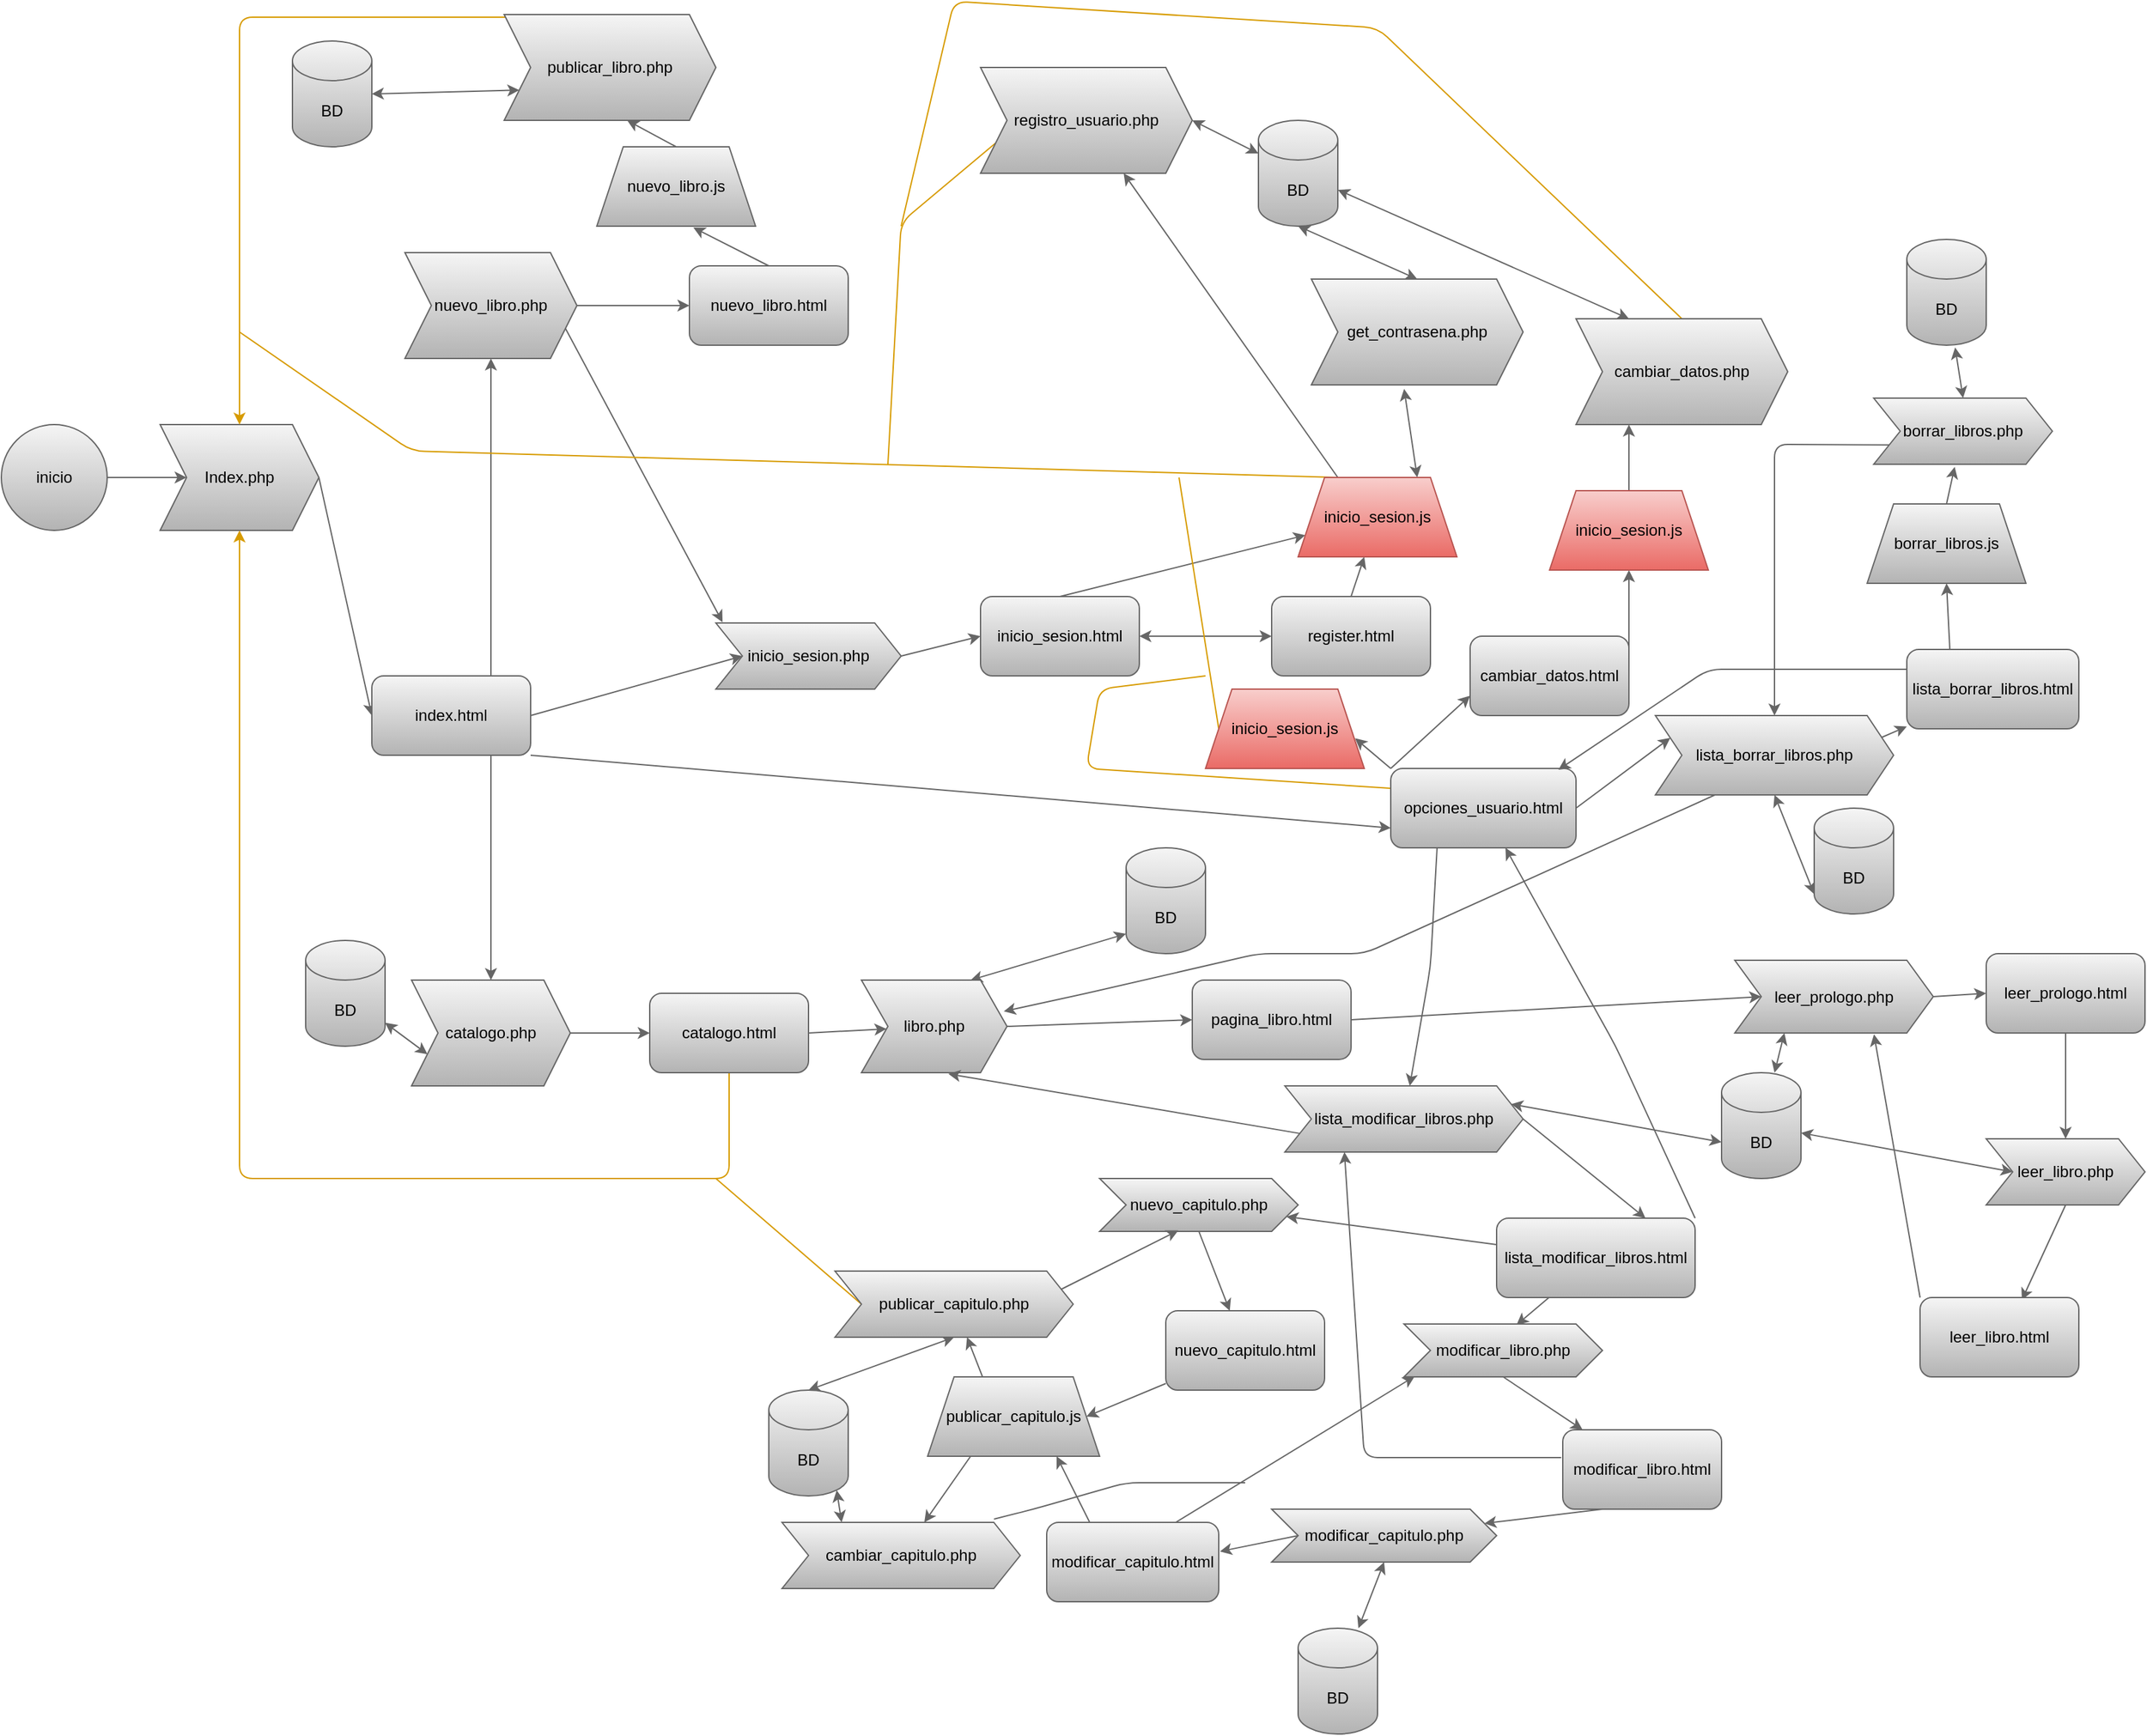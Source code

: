 <mxfile>
    <diagram id="m7AVDyg3nS6jpqkzyXGd" name="Page-1">
        <mxGraphModel dx="1614" dy="2368" grid="1" gridSize="10" guides="1" tooltips="1" connect="1" arrows="1" fold="1" page="1" pageScale="1" pageWidth="850" pageHeight="1100" background="#FFFFFF" math="0" shadow="0">
            <root>
                <mxCell id="0"/>
                <mxCell id="1" parent="0"/>
                <mxCell id="8" style="edgeStyle=none;html=1;exitX=1;exitY=0.5;exitDx=0;exitDy=0;entryX=0;entryY=0.5;entryDx=0;entryDy=0;fontFamily=Helvetica;fontSize=12;fontColor=#000000;fillColor=#f5f5f5;gradientColor=#b3b3b3;strokeColor=#666666;" parent="1" source="3" target="4" edge="1">
                    <mxGeometry relative="1" as="geometry"/>
                </mxCell>
                <mxCell id="3" value="Index.php" style="shape=step;perimeter=stepPerimeter;whiteSpace=wrap;html=1;fixedSize=1;fillColor=#f5f5f5;gradientColor=#b3b3b3;strokeColor=#666666;fontColor=#000000;" parent="1" vertex="1">
                    <mxGeometry x="130" y="200" width="120" height="80" as="geometry"/>
                </mxCell>
                <mxCell id="16" style="edgeStyle=none;shape=connector;rounded=1;html=1;exitX=0.75;exitY=1;exitDx=0;exitDy=0;labelBackgroundColor=default;fontFamily=Helvetica;fontSize=12;fontColor=#000000;startArrow=none;startFill=0;endArrow=classic;strokeColor=#666666;fillColor=#f5f5f5;gradientColor=#b3b3b3;" parent="1" source="4" target="10" edge="1">
                    <mxGeometry relative="1" as="geometry"/>
                </mxCell>
                <mxCell id="19" style="edgeStyle=none;shape=connector;rounded=1;html=1;exitX=0.75;exitY=0;exitDx=0;exitDy=0;labelBackgroundColor=default;fontFamily=Helvetica;fontSize=12;fontColor=#000000;startArrow=none;startFill=0;endArrow=classic;strokeColor=#666666;fillColor=#f5f5f5;gradientColor=#b3b3b3;" parent="1" source="4" target="17" edge="1">
                    <mxGeometry relative="1" as="geometry"/>
                </mxCell>
                <mxCell id="62" style="edgeStyle=none;html=1;exitX=1;exitY=0.5;exitDx=0;exitDy=0;entryX=0;entryY=0.5;entryDx=0;entryDy=0;fillColor=#f5f5f5;strokeColor=#666666;gradientColor=#b3b3b3;" parent="1" source="4" target="61" edge="1">
                    <mxGeometry relative="1" as="geometry">
                        <Array as="points"/>
                    </mxGeometry>
                </mxCell>
                <mxCell id="75" style="edgeStyle=none;html=1;exitX=1;exitY=1;exitDx=0;exitDy=0;fillColor=#f5f5f5;gradientColor=#b3b3b3;strokeColor=#666666;entryX=0;entryY=0.75;entryDx=0;entryDy=0;" parent="1" source="4" target="73" edge="1">
                    <mxGeometry relative="1" as="geometry"/>
                </mxCell>
                <mxCell id="4" value="index.html" style="rounded=1;whiteSpace=wrap;html=1;fillColor=#f5f5f5;gradientColor=#b3b3b3;strokeColor=#666666;fontColor=#000000;" parent="1" vertex="1">
                    <mxGeometry x="290" y="390" width="120" height="60" as="geometry"/>
                </mxCell>
                <mxCell id="18" style="edgeStyle=none;shape=connector;rounded=1;html=1;exitX=1;exitY=0.5;exitDx=0;exitDy=0;entryX=0;entryY=0.5;entryDx=0;entryDy=0;labelBackgroundColor=default;fontFamily=Helvetica;fontSize=12;fontColor=#000000;startArrow=none;startFill=0;endArrow=classic;strokeColor=#666666;fillColor=#f5f5f5;gradientColor=#b3b3b3;" parent="1" source="10" target="12" edge="1">
                    <mxGeometry relative="1" as="geometry"/>
                </mxCell>
                <mxCell id="60" style="edgeStyle=none;shape=connector;rounded=1;html=1;exitX=0;exitY=0.75;exitDx=0;exitDy=0;labelBackgroundColor=default;fontFamily=Helvetica;fontSize=12;fontColor=#000000;startArrow=classic;startFill=1;endArrow=classic;endFill=1;strokeColor=#666666;fillColor=#f5f5f5;gradientColor=#b3b3b3;" parent="1" source="10" target="59" edge="1">
                    <mxGeometry relative="1" as="geometry"/>
                </mxCell>
                <mxCell id="10" value="catalogo.php" style="shape=step;perimeter=stepPerimeter;whiteSpace=wrap;html=1;fixedSize=1;fillColor=#f5f5f5;gradientColor=#b3b3b3;strokeColor=#666666;fontColor=#000000;" parent="1" vertex="1">
                    <mxGeometry x="320" y="620" width="120" height="80" as="geometry"/>
                </mxCell>
                <mxCell id="49" style="edgeStyle=none;shape=connector;rounded=1;html=1;exitX=0.5;exitY=0;exitDx=0;exitDy=0;entryX=0.608;entryY=1.017;entryDx=0;entryDy=0;entryPerimeter=0;labelBackgroundColor=default;fontFamily=Helvetica;fontSize=12;fontColor=#000000;startArrow=none;startFill=0;endArrow=classic;endFill=1;strokeColor=#666666;fillColor=#f5f5f5;gradientColor=#b3b3b3;" parent="1" source="11" target="48" edge="1">
                    <mxGeometry relative="1" as="geometry"/>
                </mxCell>
                <mxCell id="11" value="nuevo_libro.html" style="rounded=1;whiteSpace=wrap;html=1;fillColor=#f5f5f5;gradientColor=#b3b3b3;strokeColor=#666666;fontColor=#000000;" parent="1" vertex="1">
                    <mxGeometry x="530" y="80" width="120" height="60" as="geometry"/>
                </mxCell>
                <mxCell id="26" style="edgeStyle=none;shape=connector;rounded=1;html=1;exitX=0.5;exitY=1;exitDx=0;exitDy=0;entryX=0.5;entryY=1;entryDx=0;entryDy=0;labelBackgroundColor=default;fontFamily=Helvetica;fontSize=12;fontColor=#000000;startArrow=none;startFill=0;endArrow=classic;strokeColor=#d79b00;fillColor=#ffcd28;gradientColor=#ffa500;" parent="1" source="12" target="3" edge="1">
                    <mxGeometry relative="1" as="geometry">
                        <Array as="points">
                            <mxPoint x="560" y="770"/>
                            <mxPoint x="190" y="770"/>
                        </Array>
                    </mxGeometry>
                </mxCell>
                <mxCell id="51" style="edgeStyle=none;shape=connector;rounded=1;html=1;exitX=1;exitY=0.5;exitDx=0;exitDy=0;labelBackgroundColor=default;fontFamily=Helvetica;fontSize=12;fontColor=#000000;startArrow=none;startFill=0;endArrow=classic;endFill=1;strokeColor=#666666;fillColor=#f5f5f5;gradientColor=#b3b3b3;" parent="1" source="12" target="45" edge="1">
                    <mxGeometry relative="1" as="geometry"/>
                </mxCell>
                <mxCell id="12" value="catalogo.html" style="rounded=1;whiteSpace=wrap;html=1;fillColor=#f5f5f5;gradientColor=#b3b3b3;strokeColor=#666666;fontColor=#000000;" parent="1" vertex="1">
                    <mxGeometry x="500" y="630" width="120" height="60" as="geometry"/>
                </mxCell>
                <mxCell id="15" style="edgeStyle=none;shape=connector;rounded=1;html=1;exitX=1;exitY=0.5;exitDx=0;exitDy=0;labelBackgroundColor=default;fontFamily=Helvetica;fontSize=12;fontColor=#000000;startArrow=none;startFill=0;endArrow=classic;strokeColor=#666666;fillColor=#f5f5f5;gradientColor=#b3b3b3;" parent="1" source="14" target="3" edge="1">
                    <mxGeometry relative="1" as="geometry"/>
                </mxCell>
                <mxCell id="14" value="inicio" style="ellipse;whiteSpace=wrap;html=1;aspect=fixed;fontFamily=Helvetica;fontSize=12;fontColor=#000000;strokeColor=#666666;fillColor=#f5f5f5;gradientColor=#b3b3b3;" parent="1" vertex="1">
                    <mxGeometry x="10" y="200" width="80" height="80" as="geometry"/>
                </mxCell>
                <mxCell id="20" style="edgeStyle=none;shape=connector;rounded=1;html=1;exitX=1;exitY=0.5;exitDx=0;exitDy=0;entryX=0;entryY=0.5;entryDx=0;entryDy=0;labelBackgroundColor=default;fontFamily=Helvetica;fontSize=12;fontColor=#000000;startArrow=none;startFill=0;endArrow=classic;strokeColor=#666666;fillColor=#f5f5f5;gradientColor=#b3b3b3;" parent="1" source="17" target="11" edge="1">
                    <mxGeometry relative="1" as="geometry"/>
                </mxCell>
                <mxCell id="72" style="edgeStyle=none;html=1;exitX=1;exitY=0.75;exitDx=0;exitDy=0;entryX=0.036;entryY=-0.012;entryDx=0;entryDy=0;entryPerimeter=0;fillColor=#f5f5f5;gradientColor=#b3b3b3;strokeColor=#666666;" parent="1" source="17" target="61" edge="1">
                    <mxGeometry relative="1" as="geometry"/>
                </mxCell>
                <mxCell id="17" value="nuevo_libro.php" style="shape=step;perimeter=stepPerimeter;whiteSpace=wrap;html=1;fixedSize=1;fillColor=#f5f5f5;gradientColor=#b3b3b3;strokeColor=#666666;fontColor=#000000;" parent="1" vertex="1">
                    <mxGeometry x="315" y="70" width="130" height="80" as="geometry"/>
                </mxCell>
                <mxCell id="31" style="edgeStyle=none;shape=connector;rounded=1;html=1;exitX=0.5;exitY=0;exitDx=0;exitDy=0;labelBackgroundColor=default;fontFamily=Helvetica;fontSize=12;fontColor=#000000;startArrow=none;startFill=0;endArrow=classic;strokeColor=#666666;fillColor=#f5f5f5;gradientColor=#b3b3b3;" parent="1" source="21" target="30" edge="1">
                    <mxGeometry relative="1" as="geometry"/>
                </mxCell>
                <mxCell id="21" value="register.html" style="rounded=1;whiteSpace=wrap;html=1;fillColor=#f5f5f5;gradientColor=#b3b3b3;strokeColor=#666666;fontColor=#000000;" parent="1" vertex="1">
                    <mxGeometry x="970" y="330" width="120" height="60" as="geometry"/>
                </mxCell>
                <mxCell id="25" style="edgeStyle=none;shape=connector;rounded=1;html=1;exitX=0.019;exitY=0.025;exitDx=0;exitDy=0;labelBackgroundColor=default;fontFamily=Helvetica;fontSize=12;fontColor=#000000;startArrow=none;startFill=0;endArrow=classic;strokeColor=#d79b00;fillColor=#ffcd28;gradientColor=#ffa500;exitPerimeter=0;" parent="1" source="23" target="3" edge="1">
                    <mxGeometry relative="1" as="geometry">
                        <Array as="points">
                            <mxPoint x="190" y="-108"/>
                        </Array>
                    </mxGeometry>
                </mxCell>
                <mxCell id="39" style="edgeStyle=none;shape=connector;rounded=1;html=1;exitX=0;exitY=0.75;exitDx=0;exitDy=0;entryX=1;entryY=0.5;entryDx=0;entryDy=0;entryPerimeter=0;labelBackgroundColor=default;fontFamily=Helvetica;fontSize=12;fontColor=#000000;startArrow=classic;startFill=1;endArrow=classic;endFill=1;strokeColor=#666666;fillColor=#f5f5f5;gradientColor=#b3b3b3;" parent="1" source="23" target="38" edge="1">
                    <mxGeometry relative="1" as="geometry"/>
                </mxCell>
                <mxCell id="23" value="publicar_libro.php" style="shape=step;perimeter=stepPerimeter;whiteSpace=wrap;html=1;fixedSize=1;fillColor=#f5f5f5;gradientColor=#b3b3b3;strokeColor=#666666;fontColor=#000000;" parent="1" vertex="1">
                    <mxGeometry x="390" y="-110" width="160" height="80" as="geometry"/>
                </mxCell>
                <mxCell id="32" style="edgeStyle=none;shape=connector;rounded=1;html=1;exitX=0.5;exitY=0;exitDx=0;exitDy=0;labelBackgroundColor=default;fontFamily=Helvetica;fontSize=12;fontColor=#000000;startArrow=none;startFill=0;endArrow=classic;strokeColor=#666666;fillColor=#f5f5f5;gradientColor=#b3b3b3;" parent="1" source="27" target="30" edge="1">
                    <mxGeometry relative="1" as="geometry"/>
                </mxCell>
                <mxCell id="64" style="edgeStyle=none;shape=connector;rounded=1;html=1;exitX=1;exitY=0.5;exitDx=0;exitDy=0;labelBackgroundColor=default;fontFamily=Helvetica;fontSize=11;fontColor=default;endArrow=classic;strokeColor=#666666;fillColor=#f5f5f5;gradientColor=#b3b3b3;startArrow=classic;startFill=1;" parent="1" source="27" target="21" edge="1">
                    <mxGeometry relative="1" as="geometry"/>
                </mxCell>
                <mxCell id="27" value="inicio_sesion.html" style="rounded=1;whiteSpace=wrap;html=1;fillColor=#f5f5f5;gradientColor=#b3b3b3;strokeColor=#666666;fontColor=#000000;" parent="1" vertex="1">
                    <mxGeometry x="750" y="330" width="120" height="60" as="geometry"/>
                </mxCell>
                <mxCell id="37" style="edgeStyle=none;shape=connector;rounded=1;html=1;exitX=0.75;exitY=0;exitDx=0;exitDy=0;entryX=0.438;entryY=1.038;entryDx=0;entryDy=0;entryPerimeter=0;labelBackgroundColor=default;fontFamily=Helvetica;fontSize=12;fontColor=#000000;startArrow=classic;startFill=1;endArrow=classic;strokeColor=#666666;fillColor=#f5f5f5;gradientColor=#b3b3b3;" parent="1" source="30" target="33" edge="1">
                    <mxGeometry relative="1" as="geometry"/>
                </mxCell>
                <mxCell id="42" style="edgeStyle=none;shape=connector;rounded=1;html=1;exitX=0.25;exitY=0;exitDx=0;exitDy=0;labelBackgroundColor=default;fontFamily=Helvetica;fontSize=12;fontColor=#000000;startArrow=none;startFill=0;endArrow=classic;endFill=1;strokeColor=#666666;fillColor=#f5f5f5;gradientColor=#b3b3b3;" parent="1" source="30" target="40" edge="1">
                    <mxGeometry relative="1" as="geometry"/>
                </mxCell>
                <mxCell id="44" style="edgeStyle=none;shape=connector;rounded=1;html=1;exitX=0.25;exitY=0;exitDx=0;exitDy=0;labelBackgroundColor=default;fontFamily=Helvetica;fontSize=12;fontColor=#000000;startArrow=none;startFill=0;endArrow=none;endFill=0;strokeColor=#d79b00;fillColor=#ffcd28;gradientColor=#ffa500;" parent="1" source="30" edge="1">
                    <mxGeometry relative="1" as="geometry">
                        <mxPoint x="190" y="130" as="targetPoint"/>
                        <Array as="points">
                            <mxPoint x="320" y="220"/>
                        </Array>
                    </mxGeometry>
                </mxCell>
                <mxCell id="69" style="edgeStyle=none;shape=connector;rounded=1;html=1;entryX=0.25;entryY=1;entryDx=0;entryDy=0;labelBackgroundColor=default;fontFamily=Helvetica;fontSize=11;fontColor=default;startArrow=none;startFill=0;endArrow=classic;strokeColor=#666666;fillColor=#f5f5f5;gradientColor=#b3b3b3;" parent="1" source="76" target="68" edge="1">
                    <mxGeometry relative="1" as="geometry"/>
                </mxCell>
                <mxCell id="30" value="inicio_sesion.js" style="shape=trapezoid;perimeter=trapezoidPerimeter;whiteSpace=wrap;html=1;fixedSize=1;fontFamily=Helvetica;fontSize=12;strokeColor=#b85450;fillColor=#f8cecc;gradientColor=#ea6b66;" parent="1" vertex="1">
                    <mxGeometry x="990" y="240" width="120" height="60" as="geometry"/>
                </mxCell>
                <mxCell id="35" style="edgeStyle=none;shape=connector;rounded=1;html=1;exitX=0.5;exitY=0;exitDx=0;exitDy=0;entryX=0.5;entryY=1;entryDx=0;entryDy=0;entryPerimeter=0;labelBackgroundColor=default;fontFamily=Helvetica;fontSize=12;fontColor=#000000;startArrow=classic;startFill=1;endArrow=classic;strokeColor=#666666;fillColor=#f5f5f5;gradientColor=#b3b3b3;endFill=1;" parent="1" source="33" target="34" edge="1">
                    <mxGeometry relative="1" as="geometry"/>
                </mxCell>
                <mxCell id="33" value="get_contrasena.php" style="shape=step;perimeter=stepPerimeter;whiteSpace=wrap;html=1;fixedSize=1;fillColor=#f5f5f5;gradientColor=#b3b3b3;strokeColor=#666666;fontColor=#000000;" parent="1" vertex="1">
                    <mxGeometry x="1000" y="90" width="160" height="80" as="geometry"/>
                </mxCell>
                <mxCell id="34" value="BD" style="shape=cylinder3;whiteSpace=wrap;html=1;boundedLbl=1;backgroundOutline=1;size=15;fontFamily=Helvetica;fontSize=12;fontColor=#000000;strokeColor=#666666;fillColor=#f5f5f5;gradientColor=#b3b3b3;" parent="1" vertex="1">
                    <mxGeometry x="960" y="-30" width="60" height="80" as="geometry"/>
                </mxCell>
                <mxCell id="38" value="BD" style="shape=cylinder3;whiteSpace=wrap;html=1;boundedLbl=1;backgroundOutline=1;size=15;fontFamily=Helvetica;fontSize=12;fontColor=#000000;strokeColor=#666666;fillColor=#f5f5f5;gradientColor=#b3b3b3;" parent="1" vertex="1">
                    <mxGeometry x="230" y="-90" width="60" height="80" as="geometry"/>
                </mxCell>
                <mxCell id="41" style="edgeStyle=none;shape=connector;rounded=1;html=1;exitX=1;exitY=0.5;exitDx=0;exitDy=0;labelBackgroundColor=default;fontFamily=Helvetica;fontSize=12;fontColor=#000000;startArrow=classic;startFill=1;endArrow=classic;endFill=1;strokeColor=#666666;fillColor=#f5f5f5;gradientColor=#b3b3b3;" parent="1" source="40" target="34" edge="1">
                    <mxGeometry relative="1" as="geometry"/>
                </mxCell>
                <mxCell id="43" style="edgeStyle=none;shape=connector;rounded=1;html=1;exitX=0;exitY=0.75;exitDx=0;exitDy=0;labelBackgroundColor=default;fontFamily=Helvetica;fontSize=12;fontColor=#000000;startArrow=none;startFill=0;endArrow=none;endFill=0;strokeColor=#d79b00;fillColor=#ffcd28;gradientColor=#ffa500;" parent="1" source="40" edge="1">
                    <mxGeometry relative="1" as="geometry">
                        <mxPoint x="680" y="230" as="targetPoint"/>
                        <Array as="points">
                            <mxPoint x="690" y="47"/>
                        </Array>
                    </mxGeometry>
                </mxCell>
                <mxCell id="40" value="registro_usuario.php" style="shape=step;perimeter=stepPerimeter;whiteSpace=wrap;html=1;fixedSize=1;fillColor=#f5f5f5;gradientColor=#b3b3b3;strokeColor=#666666;fontColor=#000000;" parent="1" vertex="1">
                    <mxGeometry x="750" y="-70" width="160" height="80" as="geometry"/>
                </mxCell>
                <mxCell id="52" style="edgeStyle=none;shape=connector;rounded=1;html=1;exitX=1;exitY=0.5;exitDx=0;exitDy=0;entryX=0;entryY=0.5;entryDx=0;entryDy=0;labelBackgroundColor=default;fontFamily=Helvetica;fontSize=12;fontColor=#000000;startArrow=none;startFill=0;endArrow=classic;endFill=1;strokeColor=#666666;fillColor=#f5f5f5;gradientColor=#b3b3b3;" parent="1" source="45" target="46" edge="1">
                    <mxGeometry relative="1" as="geometry"/>
                </mxCell>
                <mxCell id="57" style="edgeStyle=none;shape=connector;rounded=1;html=1;exitX=0.75;exitY=0;exitDx=0;exitDy=0;entryX=0;entryY=1;entryDx=0;entryDy=-15;entryPerimeter=0;labelBackgroundColor=default;fontFamily=Helvetica;fontSize=12;fontColor=#000000;startArrow=classic;startFill=1;endArrow=classic;endFill=1;strokeColor=#666666;fillColor=#f5f5f5;gradientColor=#b3b3b3;" parent="1" source="45" target="56" edge="1">
                    <mxGeometry relative="1" as="geometry"/>
                </mxCell>
                <mxCell id="45" value="libro.php" style="shape=step;perimeter=stepPerimeter;whiteSpace=wrap;html=1;fixedSize=1;fillColor=#f5f5f5;gradientColor=#b3b3b3;strokeColor=#666666;fontColor=#000000;" parent="1" vertex="1">
                    <mxGeometry x="660" y="620" width="110" height="70" as="geometry"/>
                </mxCell>
                <mxCell id="53" style="edgeStyle=none;shape=connector;rounded=1;html=1;exitX=1;exitY=0.5;exitDx=0;exitDy=0;entryX=0;entryY=0.5;entryDx=0;entryDy=0;labelBackgroundColor=default;fontFamily=Helvetica;fontSize=12;fontColor=#000000;startArrow=none;startFill=0;endArrow=classic;endFill=1;strokeColor=#666666;fillColor=#f5f5f5;gradientColor=#b3b3b3;" parent="1" source="46" target="47" edge="1">
                    <mxGeometry relative="1" as="geometry"/>
                </mxCell>
                <mxCell id="46" value="pagina_libro.html" style="rounded=1;whiteSpace=wrap;html=1;fontFamily=Helvetica;fontSize=12;fontColor=#000000;strokeColor=#666666;fillColor=#f5f5f5;gradientColor=#b3b3b3;" parent="1" vertex="1">
                    <mxGeometry x="910" y="620" width="120" height="60" as="geometry"/>
                </mxCell>
                <mxCell id="55" style="edgeStyle=none;shape=connector;rounded=1;html=1;exitX=1;exitY=0.5;exitDx=0;exitDy=0;entryX=0;entryY=0.5;entryDx=0;entryDy=0;labelBackgroundColor=default;fontFamily=Helvetica;fontSize=12;fontColor=#000000;startArrow=none;startFill=0;endArrow=classic;endFill=1;fillColor=#f5f5f5;gradientColor=#b3b3b3;strokeColor=#666666;strokeWidth=1;" parent="1" source="47" target="54" edge="1">
                    <mxGeometry relative="1" as="geometry"/>
                </mxCell>
                <mxCell id="132" style="edgeStyle=none;shape=connector;rounded=1;html=1;exitX=0.25;exitY=1;exitDx=0;exitDy=0;labelBackgroundColor=default;fontFamily=Helvetica;fontSize=11;fontColor=default;startArrow=classic;startFill=1;endArrow=classic;endFill=1;strokeColor=#666666;strokeWidth=1;fillColor=#f5f5f5;gradientColor=#b3b3b3;" edge="1" parent="1" source="47" target="129">
                    <mxGeometry relative="1" as="geometry"/>
                </mxCell>
                <mxCell id="47" value="leer_prologo.php" style="shape=step;perimeter=stepPerimeter;whiteSpace=wrap;html=1;fixedSize=1;fillColor=#f5f5f5;gradientColor=#b3b3b3;strokeColor=#666666;fontColor=#000000;" parent="1" vertex="1">
                    <mxGeometry x="1320" y="605" width="150" height="55" as="geometry"/>
                </mxCell>
                <mxCell id="50" style="edgeStyle=none;shape=connector;rounded=1;html=1;exitX=0.5;exitY=0;exitDx=0;exitDy=0;entryX=0.581;entryY=1;entryDx=0;entryDy=0;entryPerimeter=0;labelBackgroundColor=default;fontFamily=Helvetica;fontSize=12;fontColor=#000000;startArrow=none;startFill=0;endArrow=classic;endFill=1;strokeColor=#666666;fillColor=#f5f5f5;gradientColor=#b3b3b3;" parent="1" source="48" target="23" edge="1">
                    <mxGeometry relative="1" as="geometry"/>
                </mxCell>
                <mxCell id="48" value="nuevo_libro.js" style="shape=trapezoid;perimeter=trapezoidPerimeter;whiteSpace=wrap;html=1;fixedSize=1;fontFamily=Helvetica;fontSize=12;fontColor=#000000;strokeColor=#666666;fillColor=#f5f5f5;gradientColor=#b3b3b3;" parent="1" vertex="1">
                    <mxGeometry x="460" y="-10" width="120" height="60" as="geometry"/>
                </mxCell>
                <mxCell id="137" style="edgeStyle=none;shape=connector;rounded=1;html=1;exitX=0.5;exitY=1;exitDx=0;exitDy=0;labelBackgroundColor=default;fontFamily=Helvetica;fontSize=11;fontColor=default;startArrow=none;startFill=0;endArrow=classic;endFill=1;strokeColor=#666666;strokeWidth=1;fillColor=#f5f5f5;gradientColor=#b3b3b3;" edge="1" parent="1" source="54" target="131">
                    <mxGeometry relative="1" as="geometry"/>
                </mxCell>
                <mxCell id="54" value="leer_prologo.html" style="rounded=1;whiteSpace=wrap;html=1;fontFamily=Helvetica;fontSize=12;fontColor=#000000;strokeColor=#666666;fillColor=#f5f5f5;gradientColor=#b3b3b3;" parent="1" vertex="1">
                    <mxGeometry x="1510" y="600" width="120" height="60" as="geometry"/>
                </mxCell>
                <mxCell id="56" value="BD" style="shape=cylinder3;whiteSpace=wrap;html=1;boundedLbl=1;backgroundOutline=1;size=15;fontFamily=Helvetica;fontSize=12;fontColor=#000000;strokeColor=#666666;fillColor=#f5f5f5;gradientColor=#b3b3b3;" parent="1" vertex="1">
                    <mxGeometry x="860" y="520" width="60" height="80" as="geometry"/>
                </mxCell>
                <mxCell id="59" value="BD" style="shape=cylinder3;whiteSpace=wrap;html=1;boundedLbl=1;backgroundOutline=1;size=15;fontFamily=Helvetica;fontSize=12;fontColor=#000000;strokeColor=#666666;fillColor=#f5f5f5;gradientColor=#b3b3b3;" parent="1" vertex="1">
                    <mxGeometry x="240" y="590" width="60" height="80" as="geometry"/>
                </mxCell>
                <mxCell id="63" style="edgeStyle=none;html=1;exitX=1;exitY=0.5;exitDx=0;exitDy=0;entryX=0;entryY=0.5;entryDx=0;entryDy=0;fillColor=#f5f5f5;strokeColor=#666666;gradientColor=#b3b3b3;" parent="1" source="61" target="27" edge="1">
                    <mxGeometry relative="1" as="geometry"/>
                </mxCell>
                <mxCell id="66" style="edgeStyle=none;shape=connector;rounded=1;html=1;exitX=0;exitY=0;exitDx=0;exitDy=0;entryX=0;entryY=0.75;entryDx=0;entryDy=0;labelBackgroundColor=default;fontFamily=Helvetica;fontSize=11;fontColor=default;startArrow=none;startFill=0;endArrow=classic;strokeColor=#666666;fillColor=#f5f5f5;gradientColor=#b3b3b3;" parent="1" source="73" target="65" edge="1">
                    <mxGeometry relative="1" as="geometry"/>
                </mxCell>
                <mxCell id="61" value="inicio_sesion.php" style="shape=step;perimeter=stepPerimeter;whiteSpace=wrap;html=1;fixedSize=1;fillColor=#f5f5f5;gradientColor=#b3b3b3;strokeColor=#666666;fontColor=#000000;" parent="1" vertex="1">
                    <mxGeometry x="550" y="350" width="140" height="50" as="geometry"/>
                </mxCell>
                <mxCell id="67" style="edgeStyle=none;shape=connector;rounded=1;html=1;exitX=1;exitY=0.5;exitDx=0;exitDy=0;labelBackgroundColor=default;fontFamily=Helvetica;fontSize=11;fontColor=default;startArrow=none;startFill=0;endArrow=classic;strokeColor=#666666;fillColor=#f5f5f5;gradientColor=#b3b3b3;" parent="1" source="65" target="76" edge="1">
                    <mxGeometry relative="1" as="geometry"/>
                </mxCell>
                <mxCell id="65" value="cambiar_datos.html" style="rounded=1;whiteSpace=wrap;html=1;fillColor=#f5f5f5;gradientColor=#b3b3b3;strokeColor=#666666;fontColor=#000000;" parent="1" vertex="1">
                    <mxGeometry x="1120" y="360" width="120" height="60" as="geometry"/>
                </mxCell>
                <mxCell id="70" style="edgeStyle=none;shape=connector;rounded=1;html=1;exitX=0.25;exitY=0;exitDx=0;exitDy=0;entryX=1;entryY=0;entryDx=0;entryDy=52.5;entryPerimeter=0;labelBackgroundColor=default;fontFamily=Helvetica;fontSize=11;fontColor=default;startArrow=classic;startFill=1;endArrow=classic;strokeColor=#666666;fillColor=#f5f5f5;gradientColor=#b3b3b3;" parent="1" source="68" target="34" edge="1">
                    <mxGeometry relative="1" as="geometry"/>
                </mxCell>
                <mxCell id="71" style="edgeStyle=none;shape=connector;rounded=1;html=1;exitX=0.5;exitY=0;exitDx=0;exitDy=0;labelBackgroundColor=default;fontFamily=Helvetica;fontSize=11;fontColor=default;startArrow=none;startFill=0;endArrow=none;strokeColor=#d79b00;fillColor=#ffcd28;gradientColor=#ffa500;endFill=0;" parent="1" source="68" edge="1">
                    <mxGeometry relative="1" as="geometry">
                        <mxPoint x="690" y="50" as="targetPoint"/>
                        <Array as="points">
                            <mxPoint x="1050" y="-100"/>
                            <mxPoint x="730" y="-120"/>
                        </Array>
                    </mxGeometry>
                </mxCell>
                <mxCell id="68" value="cambiar_datos.php" style="shape=step;perimeter=stepPerimeter;whiteSpace=wrap;html=1;fixedSize=1;fillColor=#f5f5f5;gradientColor=#b3b3b3;strokeColor=#666666;fontColor=#000000;" parent="1" vertex="1">
                    <mxGeometry x="1200" y="120" width="160" height="80" as="geometry"/>
                </mxCell>
                <mxCell id="78" style="edgeStyle=none;shape=connector;rounded=1;html=1;exitX=0;exitY=0;exitDx=0;exitDy=0;entryX=0.942;entryY=0.62;entryDx=0;entryDy=0;entryPerimeter=0;labelBackgroundColor=default;fontFamily=Helvetica;fontSize=11;fontColor=default;endArrow=classic;strokeColor=#666666;fillColor=#f5f5f5;gradientColor=#b3b3b3;" parent="1" source="73" target="77" edge="1">
                    <mxGeometry relative="1" as="geometry"/>
                </mxCell>
                <mxCell id="82" style="edgeStyle=none;shape=connector;rounded=1;html=1;exitX=1;exitY=0.5;exitDx=0;exitDy=0;entryX=0;entryY=0.25;entryDx=0;entryDy=0;labelBackgroundColor=default;fontFamily=Helvetica;fontSize=11;fontColor=default;endArrow=classic;endFill=1;strokeColor=#666666;fillColor=#f5f5f5;gradientColor=#b3b3b3;startArrow=none;startFill=0;" parent="1" source="73" target="80" edge="1">
                    <mxGeometry relative="1" as="geometry"/>
                </mxCell>
                <mxCell id="83" style="edgeStyle=none;shape=connector;rounded=1;html=1;exitX=0.25;exitY=1;exitDx=0;exitDy=0;labelBackgroundColor=default;fontFamily=Helvetica;fontSize=11;fontColor=default;endArrow=classic;endFill=1;strokeColor=#666666;fillColor=#f5f5f5;gradientColor=#b3b3b3;startArrow=none;startFill=0;" parent="1" source="73" target="81" edge="1">
                    <mxGeometry relative="1" as="geometry">
                        <Array as="points">
                            <mxPoint x="1090" y="610"/>
                        </Array>
                    </mxGeometry>
                </mxCell>
                <mxCell id="123" style="edgeStyle=none;html=1;exitX=0;exitY=0.25;exitDx=0;exitDy=0;fillColor=#ffcd28;gradientColor=#ffa500;strokeColor=#d79b00;endArrow=none;endFill=0;" edge="1" parent="1" source="73">
                    <mxGeometry relative="1" as="geometry">
                        <mxPoint x="920" y="390" as="targetPoint"/>
                        <Array as="points">
                            <mxPoint x="830" y="460"/>
                            <mxPoint x="840" y="400"/>
                        </Array>
                    </mxGeometry>
                </mxCell>
                <mxCell id="73" value="opciones_usuario.html" style="rounded=1;whiteSpace=wrap;html=1;fillColor=#f5f5f5;gradientColor=#b3b3b3;strokeColor=#666666;fontColor=#000000;" parent="1" vertex="1">
                    <mxGeometry x="1060" y="460" width="140" height="60" as="geometry"/>
                </mxCell>
                <mxCell id="76" value="inicio_sesion.js" style="shape=trapezoid;perimeter=trapezoidPerimeter;whiteSpace=wrap;html=1;fixedSize=1;fontFamily=Helvetica;fontSize=12;strokeColor=#b85450;fillColor=#f8cecc;gradientColor=#ea6b66;" parent="1" vertex="1">
                    <mxGeometry x="1180" y="250" width="120" height="60" as="geometry"/>
                </mxCell>
                <mxCell id="79" style="edgeStyle=none;shape=connector;rounded=1;html=1;exitX=0;exitY=0.5;exitDx=0;exitDy=0;labelBackgroundColor=default;fontFamily=Helvetica;fontSize=11;fontColor=default;endArrow=none;strokeColor=#d79b00;fillColor=#ffcd28;gradientColor=#ffa500;endFill=0;" parent="1" source="77" edge="1">
                    <mxGeometry relative="1" as="geometry">
                        <mxPoint x="900" y="240" as="targetPoint"/>
                    </mxGeometry>
                </mxCell>
                <mxCell id="77" value="inicio_sesion.js" style="shape=trapezoid;perimeter=trapezoidPerimeter;whiteSpace=wrap;html=1;fixedSize=1;fontFamily=Helvetica;fontSize=12;strokeColor=#b85450;fillColor=#f8cecc;gradientColor=#ea6b66;" parent="1" vertex="1">
                    <mxGeometry x="920" y="400" width="120" height="60" as="geometry"/>
                </mxCell>
                <mxCell id="85" style="edgeStyle=none;shape=connector;rounded=1;html=1;exitX=1;exitY=0.25;exitDx=0;exitDy=0;labelBackgroundColor=default;fontFamily=Helvetica;fontSize=11;fontColor=default;endArrow=classic;endFill=1;strokeColor=#666666;fillColor=#f5f5f5;gradientColor=#b3b3b3;" parent="1" source="80" target="84" edge="1">
                    <mxGeometry relative="1" as="geometry"/>
                </mxCell>
                <mxCell id="122" style="edgeStyle=none;shape=connector;rounded=1;html=1;exitX=0.25;exitY=1;exitDx=0;exitDy=0;labelBackgroundColor=default;fontFamily=Helvetica;fontSize=11;fontColor=default;startArrow=none;startFill=0;endArrow=classic;endFill=1;strokeColor=#666666;fillColor=#f5f5f5;gradientColor=#b3b3b3;entryX=0.978;entryY=0.338;entryDx=0;entryDy=0;entryPerimeter=0;" parent="1" source="80" target="45" edge="1">
                    <mxGeometry relative="1" as="geometry">
                        <Array as="points">
                            <mxPoint x="1040" y="600"/>
                            <mxPoint x="960" y="600"/>
                            <mxPoint x="830" y="630"/>
                        </Array>
                    </mxGeometry>
                </mxCell>
                <mxCell id="141" style="edgeStyle=none;shape=connector;rounded=1;html=1;exitX=0.5;exitY=1;exitDx=0;exitDy=0;entryX=0;entryY=1;entryDx=0;entryDy=-15;entryPerimeter=0;labelBackgroundColor=default;fontFamily=Helvetica;fontSize=11;fontColor=default;startArrow=classic;startFill=1;endArrow=classic;endFill=1;strokeColor=#666666;strokeWidth=1;fillColor=#f5f5f5;gradientColor=#b3b3b3;" edge="1" parent="1" source="80" target="140">
                    <mxGeometry relative="1" as="geometry"/>
                </mxCell>
                <mxCell id="80" value="lista_borrar_libros.php" style="shape=step;perimeter=stepPerimeter;whiteSpace=wrap;html=1;fixedSize=1;fillColor=#f5f5f5;gradientColor=#b3b3b3;strokeColor=#666666;fontColor=#000000;" parent="1" vertex="1">
                    <mxGeometry x="1260" y="420" width="180" height="60" as="geometry"/>
                </mxCell>
                <mxCell id="87" style="edgeStyle=none;shape=connector;rounded=1;html=1;exitX=1;exitY=0.5;exitDx=0;exitDy=0;entryX=0.75;entryY=0;entryDx=0;entryDy=0;labelBackgroundColor=default;fontFamily=Helvetica;fontSize=11;fontColor=default;endArrow=classic;endFill=1;strokeColor=#666666;fillColor=#f5f5f5;gradientColor=#b3b3b3;" parent="1" source="81" target="86" edge="1">
                    <mxGeometry relative="1" as="geometry"/>
                </mxCell>
                <mxCell id="121" style="edgeStyle=none;shape=connector;rounded=1;html=1;exitX=0;exitY=0.75;exitDx=0;exitDy=0;entryX=0.597;entryY=1.013;entryDx=0;entryDy=0;entryPerimeter=0;labelBackgroundColor=default;fontFamily=Helvetica;fontSize=11;fontColor=default;startArrow=none;startFill=0;endArrow=classic;endFill=1;strokeColor=#666666;fillColor=#f5f5f5;gradientColor=#b3b3b3;" parent="1" source="81" target="45" edge="1">
                    <mxGeometry relative="1" as="geometry"/>
                </mxCell>
                <mxCell id="130" style="edgeStyle=none;shape=connector;rounded=1;html=1;exitX=1;exitY=0.25;exitDx=0;exitDy=0;entryX=0;entryY=0;entryDx=0;entryDy=52.5;entryPerimeter=0;labelBackgroundColor=default;fontFamily=Helvetica;fontSize=11;fontColor=default;startArrow=classic;startFill=1;endArrow=classic;endFill=1;strokeColor=#666666;strokeWidth=1;fillColor=#f5f5f5;gradientColor=#b3b3b3;" edge="1" parent="1" source="81" target="129">
                    <mxGeometry relative="1" as="geometry"/>
                </mxCell>
                <mxCell id="81" value="lista_modificar_libros.php" style="shape=step;perimeter=stepPerimeter;whiteSpace=wrap;html=1;fixedSize=1;fillColor=#f5f5f5;gradientColor=#b3b3b3;strokeColor=#666666;fontColor=#000000;" parent="1" vertex="1">
                    <mxGeometry x="980" y="700" width="180" height="50" as="geometry"/>
                </mxCell>
                <mxCell id="89" style="edgeStyle=none;shape=connector;rounded=1;html=1;exitX=0.25;exitY=0;exitDx=0;exitDy=0;entryX=0.5;entryY=1;entryDx=0;entryDy=0;labelBackgroundColor=default;fontFamily=Helvetica;fontSize=11;fontColor=default;endArrow=classic;endFill=1;strokeColor=#666666;fillColor=#f5f5f5;gradientColor=#b3b3b3;" parent="1" source="84" target="88" edge="1">
                    <mxGeometry relative="1" as="geometry"/>
                </mxCell>
                <mxCell id="127" style="edgeStyle=none;shape=connector;rounded=1;html=1;exitX=0;exitY=0.25;exitDx=0;exitDy=0;labelBackgroundColor=default;fontFamily=Helvetica;fontSize=11;fontColor=default;startArrow=none;startFill=0;endArrow=classic;endFill=1;strokeColor=#666666;fillColor=#f5f5f5;gradientColor=#b3b3b3;entryX=0.905;entryY=0.017;entryDx=0;entryDy=0;entryPerimeter=0;" edge="1" parent="1" source="84" target="73">
                    <mxGeometry relative="1" as="geometry">
                        <mxPoint x="1280" y="385.286" as="targetPoint"/>
                        <Array as="points">
                            <mxPoint x="1300" y="385"/>
                        </Array>
                    </mxGeometry>
                </mxCell>
                <mxCell id="84" value="lista_borrar_libros.html" style="rounded=1;whiteSpace=wrap;html=1;fillColor=#f5f5f5;gradientColor=#b3b3b3;strokeColor=#666666;fontColor=#000000;" parent="1" vertex="1">
                    <mxGeometry x="1450" y="370" width="130" height="60" as="geometry"/>
                </mxCell>
                <mxCell id="97" style="edgeStyle=none;shape=connector;rounded=1;html=1;entryX=0.567;entryY=0.018;entryDx=0;entryDy=0;entryPerimeter=0;labelBackgroundColor=default;fontFamily=Helvetica;fontSize=11;fontColor=default;startArrow=none;startFill=0;endArrow=classic;endFill=1;strokeColor=#666666;fillColor=#f5f5f5;gradientColor=#b3b3b3;" parent="1" source="86" target="95" edge="1">
                    <mxGeometry relative="1" as="geometry"/>
                </mxCell>
                <mxCell id="98" style="edgeStyle=none;shape=connector;rounded=1;html=1;labelBackgroundColor=default;fontFamily=Helvetica;fontSize=11;fontColor=default;startArrow=none;startFill=0;endArrow=classic;endFill=1;strokeColor=#666666;fillColor=#f5f5f5;gradientColor=#b3b3b3;" parent="1" source="86" target="96" edge="1">
                    <mxGeometry relative="1" as="geometry"/>
                </mxCell>
                <mxCell id="128" style="edgeStyle=none;shape=connector;rounded=1;html=1;exitX=1;exitY=0;exitDx=0;exitDy=0;labelBackgroundColor=default;fontFamily=Helvetica;fontSize=11;fontColor=default;startArrow=none;startFill=0;endArrow=classic;endFill=1;strokeColor=#666666;fillColor=#f5f5f5;gradientColor=#b3b3b3;" edge="1" parent="1" source="86" target="73">
                    <mxGeometry relative="1" as="geometry">
                        <Array as="points">
                            <mxPoint x="1230" y="670"/>
                        </Array>
                    </mxGeometry>
                </mxCell>
                <mxCell id="86" value="lista_modificar_libros.html" style="rounded=1;whiteSpace=wrap;html=1;fillColor=#f5f5f5;gradientColor=#b3b3b3;strokeColor=#666666;fontColor=#000000;" parent="1" vertex="1">
                    <mxGeometry x="1140" y="800" width="150" height="60" as="geometry"/>
                </mxCell>
                <mxCell id="91" style="edgeStyle=none;shape=connector;rounded=1;html=1;exitX=0.5;exitY=0;exitDx=0;exitDy=0;entryX=0.453;entryY=1.039;entryDx=0;entryDy=0;entryPerimeter=0;labelBackgroundColor=default;fontFamily=Helvetica;fontSize=11;fontColor=default;endArrow=classic;endFill=1;strokeColor=#666666;fillColor=#f5f5f5;gradientColor=#b3b3b3;" parent="1" source="88" target="90" edge="1">
                    <mxGeometry relative="1" as="geometry"/>
                </mxCell>
                <mxCell id="88" value="borrar_libros.js" style="shape=trapezoid;perimeter=trapezoidPerimeter;whiteSpace=wrap;html=1;fixedSize=1;fontFamily=Helvetica;fontSize=12;fontColor=#000000;strokeColor=#666666;fillColor=#f5f5f5;gradientColor=#b3b3b3;" parent="1" vertex="1">
                    <mxGeometry x="1420" y="260" width="120" height="60" as="geometry"/>
                </mxCell>
                <mxCell id="92" style="edgeStyle=none;shape=connector;rounded=1;html=1;exitX=0;exitY=0.75;exitDx=0;exitDy=0;labelBackgroundColor=default;fontFamily=Helvetica;fontSize=11;fontColor=default;endArrow=classic;endFill=1;strokeColor=#666666;fillColor=#f5f5f5;gradientColor=#b3b3b3;" parent="1" source="90" target="80" edge="1">
                    <mxGeometry relative="1" as="geometry">
                        <Array as="points">
                            <mxPoint x="1350" y="215"/>
                        </Array>
                    </mxGeometry>
                </mxCell>
                <mxCell id="94" style="edgeStyle=none;shape=connector;rounded=1;html=1;exitX=0.5;exitY=0;exitDx=0;exitDy=0;entryX=0.608;entryY=1.021;entryDx=0;entryDy=0;entryPerimeter=0;labelBackgroundColor=default;fontFamily=Helvetica;fontSize=11;fontColor=default;endArrow=classic;endFill=1;strokeColor=#666666;fillColor=#f5f5f5;gradientColor=#b3b3b3;startArrow=classic;startFill=1;" parent="1" source="90" target="93" edge="1">
                    <mxGeometry relative="1" as="geometry"/>
                </mxCell>
                <mxCell id="90" value="borrar_libros.php" style="shape=step;perimeter=stepPerimeter;whiteSpace=wrap;html=1;fixedSize=1;fillColor=#f5f5f5;gradientColor=#b3b3b3;strokeColor=#666666;fontColor=#000000;" parent="1" vertex="1">
                    <mxGeometry x="1425" y="180" width="135" height="50" as="geometry"/>
                </mxCell>
                <mxCell id="93" value="BD" style="shape=cylinder3;whiteSpace=wrap;html=1;boundedLbl=1;backgroundOutline=1;size=15;fontFamily=Helvetica;fontSize=12;fontColor=#000000;strokeColor=#666666;fillColor=#f5f5f5;gradientColor=#b3b3b3;" parent="1" vertex="1">
                    <mxGeometry x="1450" y="60" width="60" height="80" as="geometry"/>
                </mxCell>
                <mxCell id="111" style="edgeStyle=none;shape=connector;rounded=1;html=1;exitX=0.5;exitY=1;exitDx=0;exitDy=0;labelBackgroundColor=default;fontFamily=Helvetica;fontSize=11;fontColor=default;startArrow=none;startFill=0;endArrow=classic;endFill=1;strokeColor=#666666;fillColor=#f5f5f5;gradientColor=#b3b3b3;" parent="1" source="95" target="110" edge="1">
                    <mxGeometry relative="1" as="geometry"/>
                </mxCell>
                <mxCell id="125" style="edgeStyle=none;html=1;exitX=-0.01;exitY=0.35;exitDx=0;exitDy=0;startArrow=none;startFill=0;endArrow=classic;endFill=1;entryX=0.25;entryY=1;entryDx=0;entryDy=0;fillColor=#f5f5f5;gradientColor=#b3b3b3;strokeColor=#666666;exitPerimeter=0;" edge="1" parent="1" source="110" target="81">
                    <mxGeometry relative="1" as="geometry">
                        <Array as="points">
                            <mxPoint x="1040" y="981"/>
                        </Array>
                    </mxGeometry>
                </mxCell>
                <mxCell id="95" value="modificar_libro.php" style="shape=step;perimeter=stepPerimeter;whiteSpace=wrap;html=1;fixedSize=1;fillColor=#f5f5f5;gradientColor=#b3b3b3;strokeColor=#666666;fontColor=#000000;" parent="1" vertex="1">
                    <mxGeometry x="1070" y="880" width="150" height="40" as="geometry"/>
                </mxCell>
                <mxCell id="106" style="edgeStyle=none;shape=connector;rounded=1;html=1;entryX=1;entryY=0.5;entryDx=0;entryDy=0;labelBackgroundColor=default;fontFamily=Helvetica;fontSize=11;fontColor=default;startArrow=none;startFill=0;endArrow=classic;endFill=1;strokeColor=#666666;fillColor=#f5f5f5;gradientColor=#b3b3b3;" parent="1" source="108" target="105" edge="1">
                    <mxGeometry relative="1" as="geometry"/>
                </mxCell>
                <mxCell id="109" style="edgeStyle=none;shape=connector;rounded=1;html=1;exitX=0.5;exitY=1;exitDx=0;exitDy=0;labelBackgroundColor=default;fontFamily=Helvetica;fontSize=11;fontColor=default;startArrow=none;startFill=0;endArrow=classic;endFill=1;strokeColor=#666666;fillColor=#f5f5f5;gradientColor=#b3b3b3;" parent="1" source="96" target="108" edge="1">
                    <mxGeometry relative="1" as="geometry"/>
                </mxCell>
                <mxCell id="96" value="nuevo_capitulo.php" style="shape=step;perimeter=stepPerimeter;whiteSpace=wrap;html=1;fixedSize=1;fillColor=#f5f5f5;gradientColor=#b3b3b3;strokeColor=#666666;fontColor=#000000;" parent="1" vertex="1">
                    <mxGeometry x="840" y="770" width="150" height="40" as="geometry"/>
                </mxCell>
                <mxCell id="101" style="edgeStyle=none;shape=connector;rounded=1;html=1;exitX=1;exitY=0.25;exitDx=0;exitDy=0;entryX=0.396;entryY=0.982;entryDx=0;entryDy=0;entryPerimeter=0;labelBackgroundColor=default;fontFamily=Helvetica;fontSize=11;fontColor=default;startArrow=none;startFill=0;endArrow=classic;endFill=1;strokeColor=#666666;fillColor=#f5f5f5;gradientColor=#b3b3b3;" parent="1" source="99" target="96" edge="1">
                    <mxGeometry relative="1" as="geometry"/>
                </mxCell>
                <mxCell id="103" style="edgeStyle=none;shape=connector;rounded=1;html=1;exitX=0.5;exitY=1;exitDx=0;exitDy=0;entryX=0.5;entryY=0;entryDx=0;entryDy=0;entryPerimeter=0;labelBackgroundColor=default;fontFamily=Helvetica;fontSize=11;fontColor=default;startArrow=classic;startFill=1;endArrow=classic;endFill=1;strokeColor=#666666;fillColor=#f5f5f5;gradientColor=#b3b3b3;" parent="1" source="99" target="102" edge="1">
                    <mxGeometry relative="1" as="geometry"/>
                </mxCell>
                <mxCell id="104" style="edgeStyle=none;shape=connector;rounded=1;html=1;exitX=0;exitY=0.5;exitDx=0;exitDy=0;labelBackgroundColor=default;fontFamily=Helvetica;fontSize=11;fontColor=default;startArrow=none;startFill=0;endArrow=none;endFill=0;strokeColor=#d79b00;fillColor=#ffcd28;gradientColor=#ffa500;" parent="1" source="99" edge="1">
                    <mxGeometry relative="1" as="geometry">
                        <mxPoint x="550" y="770" as="targetPoint"/>
                    </mxGeometry>
                </mxCell>
                <mxCell id="99" value="publicar_capitulo.php" style="shape=step;perimeter=stepPerimeter;whiteSpace=wrap;html=1;fixedSize=1;fillColor=#f5f5f5;gradientColor=#b3b3b3;strokeColor=#666666;fontColor=#000000;" parent="1" vertex="1">
                    <mxGeometry x="640" y="840" width="180" height="50" as="geometry"/>
                </mxCell>
                <mxCell id="102" value="BD" style="shape=cylinder3;whiteSpace=wrap;html=1;boundedLbl=1;backgroundOutline=1;size=15;fontFamily=Helvetica;fontSize=12;fontColor=#000000;strokeColor=#666666;fillColor=#f5f5f5;gradientColor=#b3b3b3;" parent="1" vertex="1">
                    <mxGeometry x="590" y="930" width="60" height="80" as="geometry"/>
                </mxCell>
                <mxCell id="107" style="edgeStyle=none;shape=connector;rounded=1;html=1;exitX=0.5;exitY=1;exitDx=0;exitDy=0;labelBackgroundColor=default;fontFamily=Helvetica;fontSize=11;fontColor=default;startArrow=none;startFill=0;endArrow=classic;endFill=1;strokeColor=#666666;fillColor=#f5f5f5;gradientColor=#b3b3b3;" parent="1" source="105" target="99" edge="1">
                    <mxGeometry relative="1" as="geometry"/>
                </mxCell>
                <mxCell id="118" style="edgeStyle=none;shape=connector;rounded=1;html=1;exitX=0.25;exitY=1;exitDx=0;exitDy=0;labelBackgroundColor=default;fontFamily=Helvetica;fontSize=11;fontColor=default;startArrow=none;startFill=0;endArrow=classic;endFill=1;strokeColor=#666666;fillColor=#f5f5f5;gradientColor=#b3b3b3;" parent="1" source="105" target="117" edge="1">
                    <mxGeometry relative="1" as="geometry"/>
                </mxCell>
                <mxCell id="105" value="publicar_capitulo.js" style="shape=trapezoid;perimeter=trapezoidPerimeter;whiteSpace=wrap;html=1;fixedSize=1;fontFamily=Helvetica;fontSize=12;fontColor=#000000;strokeColor=#666666;fillColor=#f5f5f5;gradientColor=#b3b3b3;" parent="1" vertex="1">
                    <mxGeometry x="710" y="920" width="130" height="60" as="geometry"/>
                </mxCell>
                <mxCell id="108" value="nuevo_capitulo.html" style="rounded=1;whiteSpace=wrap;html=1;fontFamily=Helvetica;fontSize=12;fontColor=#000000;strokeColor=#666666;fillColor=#f5f5f5;gradientColor=#b3b3b3;" parent="1" vertex="1">
                    <mxGeometry x="890" y="870" width="120" height="60" as="geometry"/>
                </mxCell>
                <mxCell id="113" style="edgeStyle=none;shape=connector;rounded=1;html=1;exitX=0.25;exitY=1;exitDx=0;exitDy=0;labelBackgroundColor=default;fontFamily=Helvetica;fontSize=11;fontColor=default;startArrow=none;startFill=0;endArrow=classic;endFill=1;strokeColor=#666666;fillColor=#f5f5f5;gradientColor=#b3b3b3;" parent="1" source="110" target="112" edge="1">
                    <mxGeometry relative="1" as="geometry"/>
                </mxCell>
                <mxCell id="110" value="modificar_libro.html" style="rounded=1;whiteSpace=wrap;html=1;fontFamily=Helvetica;fontSize=12;fontColor=#000000;strokeColor=#666666;fillColor=#f5f5f5;gradientColor=#b3b3b3;" parent="1" vertex="1">
                    <mxGeometry x="1190" y="960" width="120" height="60" as="geometry"/>
                </mxCell>
                <mxCell id="115" style="edgeStyle=none;shape=connector;rounded=1;html=1;exitX=0;exitY=0.5;exitDx=0;exitDy=0;entryX=1.007;entryY=0.366;entryDx=0;entryDy=0;entryPerimeter=0;labelBackgroundColor=default;fontFamily=Helvetica;fontSize=11;fontColor=default;startArrow=none;startFill=0;endArrow=classic;endFill=1;strokeColor=#666666;fillColor=#f5f5f5;gradientColor=#b3b3b3;" parent="1" source="112" target="114" edge="1">
                    <mxGeometry relative="1" as="geometry"/>
                </mxCell>
                <mxCell id="139" style="edgeStyle=none;shape=connector;rounded=1;html=1;exitX=0.5;exitY=1;exitDx=0;exitDy=0;labelBackgroundColor=default;fontFamily=Helvetica;fontSize=11;fontColor=default;startArrow=classic;startFill=1;endArrow=classic;endFill=1;strokeColor=#666666;strokeWidth=1;fillColor=#f5f5f5;gradientColor=#b3b3b3;" edge="1" parent="1" source="112" target="138">
                    <mxGeometry relative="1" as="geometry"/>
                </mxCell>
                <mxCell id="112" value="modificar_capitulo.php" style="shape=step;perimeter=stepPerimeter;whiteSpace=wrap;html=1;fixedSize=1;fillColor=#f5f5f5;gradientColor=#b3b3b3;strokeColor=#666666;fontColor=#000000;" parent="1" vertex="1">
                    <mxGeometry x="970" y="1020" width="170" height="40" as="geometry"/>
                </mxCell>
                <mxCell id="116" style="edgeStyle=none;shape=connector;rounded=1;html=1;exitX=0.25;exitY=0;exitDx=0;exitDy=0;entryX=0.75;entryY=1;entryDx=0;entryDy=0;labelBackgroundColor=default;fontFamily=Helvetica;fontSize=11;fontColor=default;startArrow=none;startFill=0;endArrow=classic;endFill=1;strokeColor=#666666;fillColor=#f5f5f5;gradientColor=#b3b3b3;" parent="1" source="114" target="105" edge="1">
                    <mxGeometry relative="1" as="geometry"/>
                </mxCell>
                <mxCell id="126" style="edgeStyle=none;shape=connector;rounded=1;html=1;exitX=0.75;exitY=0;exitDx=0;exitDy=0;labelBackgroundColor=default;fontFamily=Helvetica;fontSize=11;fontColor=default;startArrow=none;startFill=0;endArrow=classic;endFill=1;strokeColor=#666666;fillColor=#f5f5f5;gradientColor=#b3b3b3;entryX=0.054;entryY=0.989;entryDx=0;entryDy=0;entryPerimeter=0;" edge="1" parent="1" source="114" target="95">
                    <mxGeometry relative="1" as="geometry">
                        <mxPoint x="950" y="990" as="targetPoint"/>
                        <Array as="points"/>
                    </mxGeometry>
                </mxCell>
                <mxCell id="114" value="modificar_capitulo.html" style="rounded=1;whiteSpace=wrap;html=1;fontFamily=Helvetica;fontSize=12;fontColor=#000000;strokeColor=#666666;fillColor=#f5f5f5;gradientColor=#b3b3b3;" parent="1" vertex="1">
                    <mxGeometry x="800" y="1030" width="130" height="60" as="geometry"/>
                </mxCell>
                <mxCell id="119" style="edgeStyle=none;shape=connector;rounded=1;html=1;exitX=0.25;exitY=0;exitDx=0;exitDy=0;entryX=0.855;entryY=1;entryDx=0;entryDy=-4.35;entryPerimeter=0;labelBackgroundColor=default;fontFamily=Helvetica;fontSize=11;fontColor=default;startArrow=classic;startFill=1;endArrow=classic;endFill=1;strokeColor=#666666;fillColor=#f5f5f5;gradientColor=#b3b3b3;" parent="1" source="117" target="102" edge="1">
                    <mxGeometry relative="1" as="geometry"/>
                </mxCell>
                <mxCell id="120" style="edgeStyle=none;shape=connector;rounded=1;html=1;labelBackgroundColor=default;fontFamily=Helvetica;fontSize=11;fontColor=default;startArrow=none;startFill=0;endArrow=none;endFill=0;strokeColor=#666666;fillColor=#f5f5f5;gradientColor=#b3b3b3;exitX=0.89;exitY=-0.05;exitDx=0;exitDy=0;exitPerimeter=0;" parent="1" source="117" edge="1">
                    <mxGeometry relative="1" as="geometry">
                        <Array as="points">
                            <mxPoint x="790" y="1020"/>
                            <mxPoint x="860" y="1000"/>
                            <mxPoint x="890" y="1000"/>
                        </Array>
                        <mxPoint x="950" y="1000" as="targetPoint"/>
                    </mxGeometry>
                </mxCell>
                <mxCell id="117" value="cambiar_capitulo.php" style="shape=step;perimeter=stepPerimeter;whiteSpace=wrap;html=1;fixedSize=1;fillColor=#f5f5f5;gradientColor=#b3b3b3;strokeColor=#666666;fontColor=#000000;" parent="1" vertex="1">
                    <mxGeometry x="600" y="1030" width="180" height="50" as="geometry"/>
                </mxCell>
                <mxCell id="129" value="BD" style="shape=cylinder3;whiteSpace=wrap;html=1;boundedLbl=1;backgroundOutline=1;size=15;fontFamily=Helvetica;fontSize=12;fontColor=#000000;strokeColor=#666666;fillColor=#f5f5f5;gradientColor=#b3b3b3;" vertex="1" parent="1">
                    <mxGeometry x="1310" y="690" width="60" height="80" as="geometry"/>
                </mxCell>
                <mxCell id="134" style="edgeStyle=none;shape=connector;rounded=1;html=1;exitX=0;exitY=0.5;exitDx=0;exitDy=0;labelBackgroundColor=default;fontFamily=Helvetica;fontSize=11;fontColor=default;startArrow=classic;startFill=1;endArrow=classic;endFill=1;strokeColor=#666666;strokeWidth=1;fillColor=#f5f5f5;gradientColor=#b3b3b3;" edge="1" parent="1" source="131" target="129">
                    <mxGeometry relative="1" as="geometry"/>
                </mxCell>
                <mxCell id="136" style="edgeStyle=none;shape=connector;rounded=1;html=1;exitX=0.5;exitY=1;exitDx=0;exitDy=0;entryX=0.641;entryY=0.032;entryDx=0;entryDy=0;entryPerimeter=0;labelBackgroundColor=default;fontFamily=Helvetica;fontSize=11;fontColor=default;startArrow=none;startFill=0;endArrow=classic;endFill=1;strokeColor=#666666;strokeWidth=1;fillColor=#f5f5f5;gradientColor=#b3b3b3;" edge="1" parent="1" source="131" target="133">
                    <mxGeometry relative="1" as="geometry"/>
                </mxCell>
                <mxCell id="131" value="leer_libro.php" style="shape=step;perimeter=stepPerimeter;whiteSpace=wrap;html=1;fixedSize=1;fillColor=#f5f5f5;gradientColor=#b3b3b3;strokeColor=#666666;fontColor=#000000;" vertex="1" parent="1">
                    <mxGeometry x="1510" y="740" width="120" height="50" as="geometry"/>
                </mxCell>
                <mxCell id="135" style="edgeStyle=none;shape=connector;rounded=1;html=1;exitX=0;exitY=0;exitDx=0;exitDy=0;entryX=0.701;entryY=1.018;entryDx=0;entryDy=0;entryPerimeter=0;labelBackgroundColor=default;fontFamily=Helvetica;fontSize=11;fontColor=default;startArrow=none;startFill=0;endArrow=classic;endFill=1;strokeColor=#666666;strokeWidth=1;fillColor=#f5f5f5;gradientColor=#b3b3b3;" edge="1" parent="1" source="133" target="47">
                    <mxGeometry relative="1" as="geometry"/>
                </mxCell>
                <mxCell id="133" value="leer_libro.html" style="rounded=1;whiteSpace=wrap;html=1;fontFamily=Helvetica;fontSize=12;fontColor=#000000;strokeColor=#666666;fillColor=#f5f5f5;gradientColor=#b3b3b3;" vertex="1" parent="1">
                    <mxGeometry x="1460" y="860" width="120" height="60" as="geometry"/>
                </mxCell>
                <mxCell id="138" value="BD" style="shape=cylinder3;whiteSpace=wrap;html=1;boundedLbl=1;backgroundOutline=1;size=15;fontFamily=Helvetica;fontSize=12;fontColor=#000000;strokeColor=#666666;fillColor=#f5f5f5;gradientColor=#b3b3b3;" vertex="1" parent="1">
                    <mxGeometry x="990" y="1110" width="60" height="80" as="geometry"/>
                </mxCell>
                <mxCell id="140" value="BD" style="shape=cylinder3;whiteSpace=wrap;html=1;boundedLbl=1;backgroundOutline=1;size=15;fontFamily=Helvetica;fontSize=12;fontColor=#000000;strokeColor=#666666;fillColor=#f5f5f5;gradientColor=#b3b3b3;" vertex="1" parent="1">
                    <mxGeometry x="1380" y="490" width="60" height="80" as="geometry"/>
                </mxCell>
            </root>
        </mxGraphModel>
    </diagram>
</mxfile>